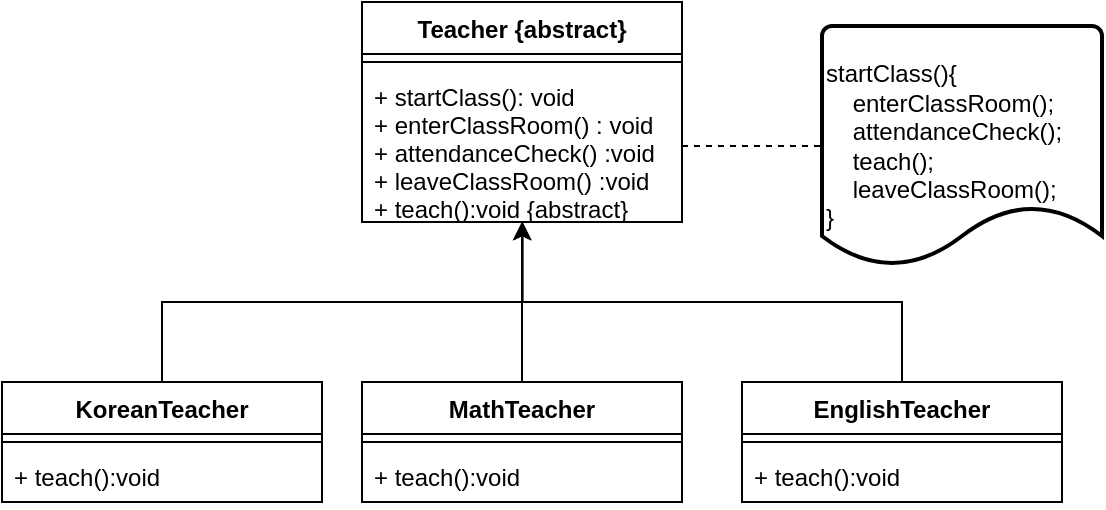 <mxfile version="15.2.7" type="device"><diagram id="Rfnmf61Qlq8749tMrSfl" name="Page-1"><mxGraphModel dx="1105" dy="1115" grid="1" gridSize="10" guides="1" tooltips="1" connect="1" arrows="1" fold="1" page="1" pageScale="1" pageWidth="827" pageHeight="1169" math="0" shadow="0"><root><mxCell id="0"/><mxCell id="1" parent="0"/><mxCell id="XLxAVmpM8iuACWzoRagi-1" value="Teacher {abstract}" style="swimlane;fontStyle=1;align=center;verticalAlign=top;childLayout=stackLayout;horizontal=1;startSize=26;horizontalStack=0;resizeParent=1;resizeParentMax=0;resizeLast=0;collapsible=1;marginBottom=0;" vertex="1" parent="1"><mxGeometry x="200" y="320" width="160" height="110" as="geometry"/></mxCell><mxCell id="XLxAVmpM8iuACWzoRagi-3" value="" style="line;strokeWidth=1;fillColor=none;align=left;verticalAlign=middle;spacingTop=-1;spacingLeft=3;spacingRight=3;rotatable=0;labelPosition=right;points=[];portConstraint=eastwest;" vertex="1" parent="XLxAVmpM8iuACWzoRagi-1"><mxGeometry y="26" width="160" height="8" as="geometry"/></mxCell><mxCell id="XLxAVmpM8iuACWzoRagi-4" value="+ startClass(): void&#10;+ enterClassRoom() : void&#10;+ attendanceCheck() :void&#10;+ leaveClassRoom() :void&#10;+ teach():void {abstract}" style="text;strokeColor=none;fillColor=none;align=left;verticalAlign=top;spacingLeft=4;spacingRight=4;overflow=hidden;rotatable=0;points=[[0,0.5],[1,0.5]];portConstraint=eastwest;" vertex="1" parent="XLxAVmpM8iuACWzoRagi-1"><mxGeometry y="34" width="160" height="76" as="geometry"/></mxCell><mxCell id="XLxAVmpM8iuACWzoRagi-14" style="edgeStyle=orthogonalEdgeStyle;rounded=0;orthogonalLoop=1;jettySize=auto;html=1;entryX=0.5;entryY=1;entryDx=0;entryDy=0;" edge="1" parent="1" source="XLxAVmpM8iuACWzoRagi-5" target="XLxAVmpM8iuACWzoRagi-1"><mxGeometry relative="1" as="geometry"><Array as="points"><mxPoint x="100" y="470"/><mxPoint x="280" y="470"/></Array></mxGeometry></mxCell><mxCell id="XLxAVmpM8iuACWzoRagi-5" value="KoreanTeacher" style="swimlane;fontStyle=1;align=center;verticalAlign=top;childLayout=stackLayout;horizontal=1;startSize=26;horizontalStack=0;resizeParent=1;resizeParentMax=0;resizeLast=0;collapsible=1;marginBottom=0;" vertex="1" parent="1"><mxGeometry x="20" y="510" width="160" height="60" as="geometry"/></mxCell><mxCell id="XLxAVmpM8iuACWzoRagi-6" value="" style="line;strokeWidth=1;fillColor=none;align=left;verticalAlign=middle;spacingTop=-1;spacingLeft=3;spacingRight=3;rotatable=0;labelPosition=right;points=[];portConstraint=eastwest;" vertex="1" parent="XLxAVmpM8iuACWzoRagi-5"><mxGeometry y="26" width="160" height="8" as="geometry"/></mxCell><mxCell id="XLxAVmpM8iuACWzoRagi-7" value="+ teach():void" style="text;strokeColor=none;fillColor=none;align=left;verticalAlign=top;spacingLeft=4;spacingRight=4;overflow=hidden;rotatable=0;points=[[0,0.5],[1,0.5]];portConstraint=eastwest;" vertex="1" parent="XLxAVmpM8iuACWzoRagi-5"><mxGeometry y="34" width="160" height="26" as="geometry"/></mxCell><mxCell id="XLxAVmpM8iuACWzoRagi-15" style="edgeStyle=orthogonalEdgeStyle;rounded=0;orthogonalLoop=1;jettySize=auto;html=1;" edge="1" parent="1" source="XLxAVmpM8iuACWzoRagi-8"><mxGeometry relative="1" as="geometry"><mxPoint x="280" y="430" as="targetPoint"/></mxGeometry></mxCell><mxCell id="XLxAVmpM8iuACWzoRagi-8" value="MathTeacher" style="swimlane;fontStyle=1;align=center;verticalAlign=top;childLayout=stackLayout;horizontal=1;startSize=26;horizontalStack=0;resizeParent=1;resizeParentMax=0;resizeLast=0;collapsible=1;marginBottom=0;" vertex="1" parent="1"><mxGeometry x="200" y="510" width="160" height="60" as="geometry"/></mxCell><mxCell id="XLxAVmpM8iuACWzoRagi-9" value="" style="line;strokeWidth=1;fillColor=none;align=left;verticalAlign=middle;spacingTop=-1;spacingLeft=3;spacingRight=3;rotatable=0;labelPosition=right;points=[];portConstraint=eastwest;" vertex="1" parent="XLxAVmpM8iuACWzoRagi-8"><mxGeometry y="26" width="160" height="8" as="geometry"/></mxCell><mxCell id="XLxAVmpM8iuACWzoRagi-10" value="+ teach():void" style="text;strokeColor=none;fillColor=none;align=left;verticalAlign=top;spacingLeft=4;spacingRight=4;overflow=hidden;rotatable=0;points=[[0,0.5],[1,0.5]];portConstraint=eastwest;" vertex="1" parent="XLxAVmpM8iuACWzoRagi-8"><mxGeometry y="34" width="160" height="26" as="geometry"/></mxCell><mxCell id="XLxAVmpM8iuACWzoRagi-16" style="edgeStyle=orthogonalEdgeStyle;rounded=0;orthogonalLoop=1;jettySize=auto;html=1;exitX=0.5;exitY=0;exitDx=0;exitDy=0;entryX=0.502;entryY=1;entryDx=0;entryDy=0;entryPerimeter=0;" edge="1" parent="1" source="XLxAVmpM8iuACWzoRagi-11" target="XLxAVmpM8iuACWzoRagi-4"><mxGeometry relative="1" as="geometry"/></mxCell><mxCell id="XLxAVmpM8iuACWzoRagi-11" value="EnglishTeacher" style="swimlane;fontStyle=1;align=center;verticalAlign=top;childLayout=stackLayout;horizontal=1;startSize=26;horizontalStack=0;resizeParent=1;resizeParentMax=0;resizeLast=0;collapsible=1;marginBottom=0;" vertex="1" parent="1"><mxGeometry x="390" y="510" width="160" height="60" as="geometry"/></mxCell><mxCell id="XLxAVmpM8iuACWzoRagi-12" value="" style="line;strokeWidth=1;fillColor=none;align=left;verticalAlign=middle;spacingTop=-1;spacingLeft=3;spacingRight=3;rotatable=0;labelPosition=right;points=[];portConstraint=eastwest;" vertex="1" parent="XLxAVmpM8iuACWzoRagi-11"><mxGeometry y="26" width="160" height="8" as="geometry"/></mxCell><mxCell id="XLxAVmpM8iuACWzoRagi-13" value="+ teach():void" style="text;strokeColor=none;fillColor=none;align=left;verticalAlign=top;spacingLeft=4;spacingRight=4;overflow=hidden;rotatable=0;points=[[0,0.5],[1,0.5]];portConstraint=eastwest;" vertex="1" parent="XLxAVmpM8iuACWzoRagi-11"><mxGeometry y="34" width="160" height="26" as="geometry"/></mxCell><mxCell id="XLxAVmpM8iuACWzoRagi-17" value="startClass(){&lt;br&gt;&lt;div&gt;&amp;nbsp; &amp;nbsp; enterClassRoom();&lt;/div&gt;&lt;div&gt;&amp;nbsp; &amp;nbsp; attendanceCheck();&lt;/div&gt;&lt;div&gt;&amp;nbsp; &amp;nbsp; teach();&lt;/div&gt;&lt;div&gt;&amp;nbsp; &amp;nbsp; leaveClassRoom();&lt;/div&gt;}" style="strokeWidth=2;html=1;shape=mxgraph.flowchart.document2;whiteSpace=wrap;size=0.25;align=left;" vertex="1" parent="1"><mxGeometry x="430" y="332" width="140" height="120" as="geometry"/></mxCell><mxCell id="XLxAVmpM8iuACWzoRagi-18" style="edgeStyle=orthogonalEdgeStyle;rounded=0;orthogonalLoop=1;jettySize=auto;html=1;exitX=1;exitY=0.5;exitDx=0;exitDy=0;entryX=0;entryY=0.5;entryDx=0;entryDy=0;entryPerimeter=0;endArrow=none;endFill=0;dashed=1;" edge="1" parent="1" source="XLxAVmpM8iuACWzoRagi-4" target="XLxAVmpM8iuACWzoRagi-17"><mxGeometry relative="1" as="geometry"/></mxCell></root></mxGraphModel></diagram></mxfile>